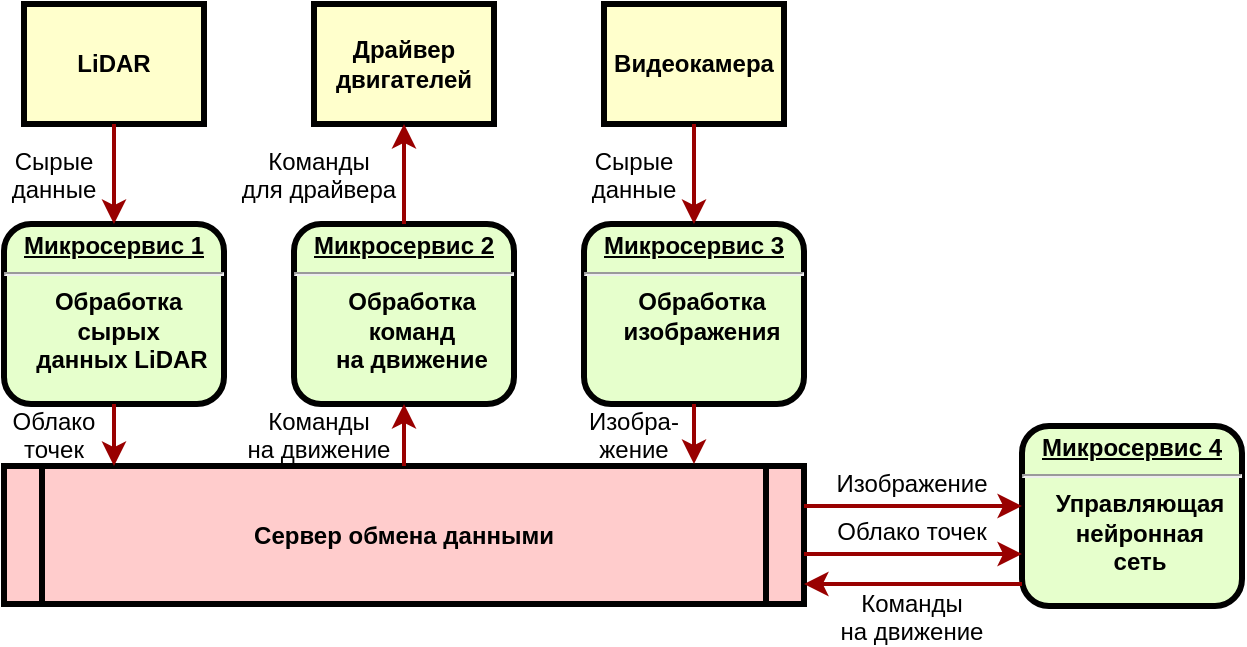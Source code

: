 <mxfile version="19.0.3" type="device"><diagram name="Page-1" id="c7558073-3199-34d8-9f00-42111426c3f3"><mxGraphModel dx="1106" dy="764" grid="1" gridSize="10" guides="1" tooltips="1" connect="1" arrows="1" fold="1" page="1" pageScale="1" pageWidth="826" pageHeight="1169" background="none" math="0" shadow="0"><root><mxCell id="0"/><mxCell id="1" parent="0"/><mxCell id="2" value="&lt;p style=&quot;margin: 0px; margin-top: 4px; text-align: center; text-decoration: underline;&quot;&gt;&lt;strong&gt;Микросервис 1&lt;br&gt;&lt;/strong&gt;&lt;/p&gt;&lt;hr&gt;&lt;p style=&quot;margin: 0px; margin-left: 8px;&quot;&gt;Обработка&amp;nbsp;&lt;/p&gt;&lt;p style=&quot;margin: 0px; margin-left: 8px;&quot;&gt;сырых&amp;nbsp;&lt;/p&gt;&lt;p style=&quot;margin: 0px; margin-left: 8px;&quot;&gt;данных LiDAR&lt;/p&gt;" style="verticalAlign=middle;align=center;overflow=fill;fontSize=12;fontFamily=Helvetica;html=1;rounded=1;fontStyle=1;strokeWidth=3;fillColor=#E6FFCC" parent="1" vertex="1"><mxGeometry x="201" y="270" width="110" height="90" as="geometry"/></mxCell><mxCell id="4" value="LiDAR" style="whiteSpace=wrap;align=center;verticalAlign=middle;fontStyle=1;strokeWidth=3;fillColor=#FFFFCC" parent="1" vertex="1"><mxGeometry x="211" y="160" width="90" height="60" as="geometry"/></mxCell><mxCell id="5" value="Сервер обмена данными" style="shape=process;whiteSpace=wrap;align=center;verticalAlign=middle;size=0.048;fontStyle=1;strokeWidth=3;fillColor=#FFCCCC" parent="1" vertex="1"><mxGeometry x="201" y="391" width="400" height="69" as="geometry"/></mxCell><mxCell id="6" value="&lt;p style=&quot;margin: 0px; margin-top: 4px; text-align: center; text-decoration: underline;&quot;&gt;&lt;strong&gt;Микросервис 2&lt;br&gt;&lt;/strong&gt;&lt;/p&gt;&lt;hr&gt;&lt;p style=&quot;margin: 0px; margin-left: 8px;&quot;&gt;Обработка&lt;/p&gt;&lt;p style=&quot;margin: 0px; margin-left: 8px;&quot;&gt;команд&lt;/p&gt;&lt;p style=&quot;margin: 0px; margin-left: 8px;&quot;&gt;на движение&lt;/p&gt;" style="verticalAlign=middle;align=center;overflow=fill;fontSize=12;fontFamily=Helvetica;html=1;rounded=1;fontStyle=1;strokeWidth=3;fillColor=#E6FFCC" parent="1" vertex="1"><mxGeometry x="346" y="270" width="110" height="90" as="geometry"/></mxCell><mxCell id="7" value="&lt;p style=&quot;margin: 0px; margin-top: 4px; text-align: center; text-decoration: underline;&quot;&gt;&lt;strong&gt;Микросервис 4&lt;br&gt;&lt;/strong&gt;&lt;/p&gt;&lt;hr&gt;&lt;p style=&quot;margin: 0px; margin-left: 8px;&quot;&gt;Управляющая&lt;/p&gt;&lt;p style=&quot;margin: 0px; margin-left: 8px;&quot;&gt;нейронная&lt;/p&gt;&lt;p style=&quot;margin: 0px; margin-left: 8px;&quot;&gt;сеть&lt;/p&gt;" style="verticalAlign=middle;align=center;overflow=fill;fontSize=12;fontFamily=Helvetica;html=1;rounded=1;fontStyle=1;strokeWidth=3;fillColor=#E6FFCC" parent="1" vertex="1"><mxGeometry x="710" y="371" width="110" height="90" as="geometry"/></mxCell><mxCell id="9" value="&lt;p style=&quot;margin: 0px; margin-top: 4px; text-align: center; text-decoration: underline;&quot;&gt;&lt;strong&gt;Микросервис 3&lt;/strong&gt;&lt;/p&gt;&lt;hr&gt;&lt;p style=&quot;margin: 0px; margin-left: 8px;&quot;&gt;Обработка&lt;/p&gt;&lt;p style=&quot;margin: 0px; margin-left: 8px;&quot;&gt;изображения&lt;/p&gt;" style="verticalAlign=middle;align=center;overflow=fill;fontSize=12;fontFamily=Helvetica;html=1;rounded=1;fontStyle=1;strokeWidth=3;fillColor=#E6FFCC" parent="1" vertex="1"><mxGeometry x="491" y="270" width="110" height="90" as="geometry"/></mxCell><mxCell id="12" value="Драйвер двигателей" style="whiteSpace=wrap;align=center;verticalAlign=middle;fontStyle=1;strokeWidth=3;fillColor=#FFFFCC" parent="1" vertex="1"><mxGeometry x="356" y="160.0" width="90" height="60" as="geometry"/></mxCell><mxCell id="15" value="Видеокамера" style="whiteSpace=wrap;align=center;verticalAlign=middle;fontStyle=1;strokeWidth=3;fillColor=#FFFFCC" parent="1" vertex="1"><mxGeometry x="501.0" y="160" width="90" height="60" as="geometry"/></mxCell><mxCell id="37" value="" style="edgeStyle=none;noEdgeStyle=1;strokeColor=#990000;strokeWidth=2" parent="1" source="4" target="2" edge="1"><mxGeometry width="100" height="100" relative="1" as="geometry"><mxPoint x="280" y="190" as="sourcePoint"/><mxPoint x="380" y="90" as="targetPoint"/></mxGeometry></mxCell><mxCell id="52" value="Сырые &#10;данные" style="text;spacingTop=-5;align=center" parent="1" vertex="1"><mxGeometry x="211" y="230" width="30" height="20" as="geometry"/></mxCell><mxCell id="56" value="" style="edgeStyle=elbowEdgeStyle;elbow=horizontal;strokeColor=#990000;strokeWidth=2" parent="1" source="2" target="5" edge="1"><mxGeometry width="100" height="100" relative="1" as="geometry"><mxPoint x="50" y="500" as="sourcePoint"/><mxPoint x="150" y="400" as="targetPoint"/><Array as="points"><mxPoint x="280" y="360"/></Array></mxGeometry></mxCell><mxCell id="57" value="Облако&#10;точек" style="text;spacingTop=-5;align=center" parent="1" vertex="1"><mxGeometry x="211" y="360" width="30" height="20" as="geometry"/></mxCell><mxCell id="58" value="" style="edgeStyle=elbowEdgeStyle;elbow=horizontal;strokeColor=#990000;strokeWidth=2" parent="1" source="5" target="6" edge="1"><mxGeometry width="100" height="100" relative="1" as="geometry"><mxPoint x="380" y="370" as="sourcePoint"/><mxPoint x="480" y="270" as="targetPoint"/><Array as="points"><mxPoint x="440" y="310"/></Array></mxGeometry></mxCell><mxCell id="60" value="Команды&#10;на движение" style="text;spacingTop=-5;align=center" parent="1" vertex="1"><mxGeometry x="343.5" y="360.0" width="30" height="20" as="geometry"/></mxCell><mxCell id="62" value="Команды&#10;для драйвера" style="text;spacingTop=-5;align=center" parent="1" vertex="1"><mxGeometry x="343.5" y="230.0" width="30" height="20" as="geometry"/></mxCell><mxCell id="65" value="" style="edgeStyle=elbowEdgeStyle;elbow=horizontal;strokeColor=#990000;strokeWidth=2;entryX=0.5;entryY=1;entryDx=0;entryDy=0;" parent="1" source="6" target="12" edge="1"><mxGeometry width="100" height="100" relative="1" as="geometry"><mxPoint x="260" y="180.0" as="sourcePoint"/><mxPoint x="360" y="80.0" as="targetPoint"/><Array as="points"/></mxGeometry></mxCell><mxCell id="72" value="" style="edgeStyle=elbowEdgeStyle;elbow=vertical;strokeColor=#990000;strokeWidth=2" parent="1" edge="1"><mxGeometry width="100" height="100" relative="1" as="geometry"><mxPoint x="601" y="435" as="sourcePoint"/><mxPoint x="710" y="435" as="targetPoint"/><Array as="points"><mxPoint x="650" y="435"/></Array></mxGeometry></mxCell><mxCell id="73" value="" style="edgeStyle=elbowEdgeStyle;elbow=vertical;strokeColor=#990000;strokeWidth=2" parent="1" edge="1"><mxGeometry width="100" height="100" relative="1" as="geometry"><mxPoint x="710" y="450" as="sourcePoint"/><mxPoint x="601" y="450" as="targetPoint"/><Array as="points"><mxPoint x="650" y="450"/></Array></mxGeometry></mxCell><mxCell id="74" value="Облако точек" style="text;spacingTop=-5;align=center" parent="1" vertex="1"><mxGeometry x="640" y="415.0" width="30" height="20" as="geometry"/></mxCell><mxCell id="75" value="Команды&#10;на движение" style="text;spacingTop=-5;align=center" parent="1" vertex="1"><mxGeometry x="640" y="451.0" width="30" height="20" as="geometry"/></mxCell><mxCell id="78" value="" style="edgeStyle=elbowEdgeStyle;elbow=horizontal;strokeColor=#990000;strokeWidth=2" parent="1" source="15" target="9" edge="1"><mxGeometry width="100" height="100" relative="1" as="geometry"><mxPoint x="430" y="700" as="sourcePoint"/><mxPoint x="530" y="600" as="targetPoint"/></mxGeometry></mxCell><mxCell id="79" value="Сырые&#10;данные" style="text;spacingTop=-5;align=center" parent="1" vertex="1"><mxGeometry x="501" y="230" width="30" height="20" as="geometry"/></mxCell><mxCell id="izSiKROFzKgpjxtCpno0-97" value="Изобра-&#10;жение" style="text;spacingTop=-5;align=center" vertex="1" parent="1"><mxGeometry x="501" y="360" width="30" height="20" as="geometry"/></mxCell><mxCell id="izSiKROFzKgpjxtCpno0-101" value="" style="edgeStyle=elbowEdgeStyle;elbow=horizontal;strokeColor=#990000;strokeWidth=2" edge="1" parent="1" source="9"><mxGeometry width="100" height="100" relative="1" as="geometry"><mxPoint x="545.5" y="350" as="sourcePoint"/><mxPoint x="546" y="390" as="targetPoint"/></mxGeometry></mxCell><mxCell id="izSiKROFzKgpjxtCpno0-106" value="" style="edgeStyle=elbowEdgeStyle;elbow=vertical;strokeColor=#990000;strokeWidth=2" edge="1" parent="1"><mxGeometry width="100" height="100" relative="1" as="geometry"><mxPoint x="601" y="411" as="sourcePoint"/><mxPoint x="710" y="411" as="targetPoint"/><Array as="points"><mxPoint x="650" y="411"/></Array></mxGeometry></mxCell><mxCell id="izSiKROFzKgpjxtCpno0-107" value="Изображение" style="text;spacingTop=-5;align=center" vertex="1" parent="1"><mxGeometry x="640" y="391.0" width="30" height="20" as="geometry"/></mxCell></root></mxGraphModel></diagram></mxfile>